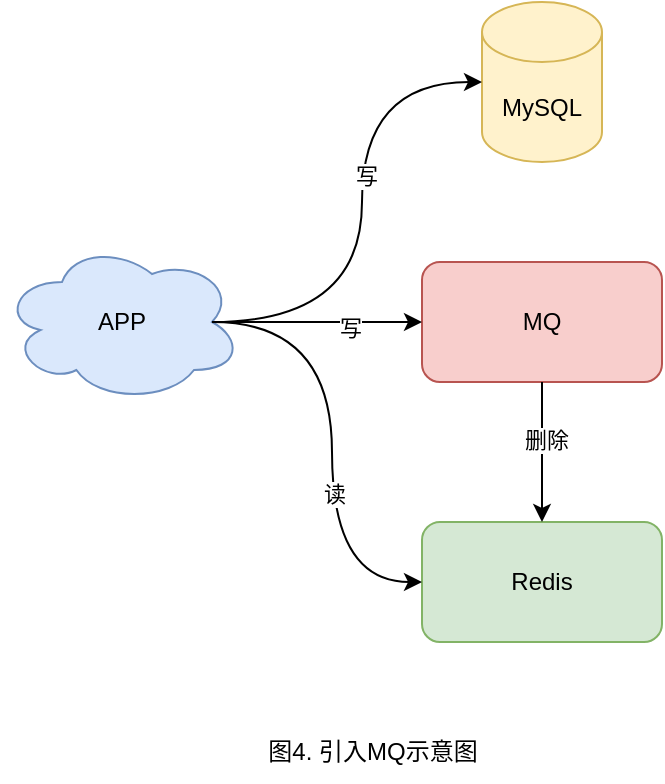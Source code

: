 <mxfile version="20.3.0" type="device"><diagram id="YmwEY2mCkfwhNbgoMS0P" name="第 1 页"><mxGraphModel dx="946" dy="725" grid="1" gridSize="10" guides="1" tooltips="1" connect="1" arrows="1" fold="1" page="1" pageScale="1" pageWidth="827" pageHeight="1169" math="0" shadow="0"><root><mxCell id="0"/><mxCell id="1" parent="0"/><mxCell id="YvYCuMtdcGL1oUqGXVvX-1" value="APP" style="ellipse;shape=cloud;whiteSpace=wrap;html=1;fillColor=#dae8fc;strokeColor=#6c8ebf;" vertex="1" parent="1"><mxGeometry x="120" y="200" width="120" height="80" as="geometry"/></mxCell><mxCell id="YvYCuMtdcGL1oUqGXVvX-2" value="MySQL" style="shape=cylinder3;whiteSpace=wrap;html=1;boundedLbl=1;backgroundOutline=1;size=15;fillColor=#fff2cc;strokeColor=#d6b656;" vertex="1" parent="1"><mxGeometry x="360" y="80" width="60" height="80" as="geometry"/></mxCell><mxCell id="YvYCuMtdcGL1oUqGXVvX-3" value="MQ" style="rounded=1;whiteSpace=wrap;html=1;fillColor=#f8cecc;strokeColor=#b85450;" vertex="1" parent="1"><mxGeometry x="330" y="210" width="120" height="60" as="geometry"/></mxCell><mxCell id="YvYCuMtdcGL1oUqGXVvX-4" value="Redis" style="rounded=1;whiteSpace=wrap;html=1;fillColor=#d5e8d4;strokeColor=#82b366;" vertex="1" parent="1"><mxGeometry x="330" y="340" width="120" height="60" as="geometry"/></mxCell><mxCell id="YvYCuMtdcGL1oUqGXVvX-5" value="" style="endArrow=classic;html=1;rounded=0;exitX=0.875;exitY=0.5;exitDx=0;exitDy=0;exitPerimeter=0;entryX=0;entryY=0.5;entryDx=0;entryDy=0;entryPerimeter=0;edgeStyle=orthogonalEdgeStyle;curved=1;" edge="1" parent="1" source="YvYCuMtdcGL1oUqGXVvX-1" target="YvYCuMtdcGL1oUqGXVvX-2"><mxGeometry width="50" height="50" relative="1" as="geometry"><mxPoint x="90" y="470" as="sourcePoint"/><mxPoint x="140" y="420" as="targetPoint"/></mxGeometry></mxCell><mxCell id="YvYCuMtdcGL1oUqGXVvX-6" value="写" style="edgeLabel;html=1;align=center;verticalAlign=middle;resizable=0;points=[];" vertex="1" connectable="0" parent="YvYCuMtdcGL1oUqGXVvX-5"><mxGeometry x="0.161" y="-2" relative="1" as="geometry"><mxPoint as="offset"/></mxGeometry></mxCell><mxCell id="YvYCuMtdcGL1oUqGXVvX-7" value="" style="endArrow=classic;html=1;rounded=0;curved=1;entryX=0;entryY=0.5;entryDx=0;entryDy=0;" edge="1" parent="1" target="YvYCuMtdcGL1oUqGXVvX-3"><mxGeometry width="50" height="50" relative="1" as="geometry"><mxPoint x="230" y="240" as="sourcePoint"/><mxPoint x="240" y="410" as="targetPoint"/></mxGeometry></mxCell><mxCell id="YvYCuMtdcGL1oUqGXVvX-8" value="写" style="edgeLabel;html=1;align=center;verticalAlign=middle;resizable=0;points=[];" vertex="1" connectable="0" parent="YvYCuMtdcGL1oUqGXVvX-7"><mxGeometry x="0.28" y="-3" relative="1" as="geometry"><mxPoint as="offset"/></mxGeometry></mxCell><mxCell id="YvYCuMtdcGL1oUqGXVvX-9" value="" style="endArrow=classic;html=1;rounded=0;curved=1;exitX=0.875;exitY=0.5;exitDx=0;exitDy=0;exitPerimeter=0;entryX=0;entryY=0.5;entryDx=0;entryDy=0;edgeStyle=orthogonalEdgeStyle;" edge="1" parent="1" source="YvYCuMtdcGL1oUqGXVvX-1" target="YvYCuMtdcGL1oUqGXVvX-4"><mxGeometry width="50" height="50" relative="1" as="geometry"><mxPoint x="200" y="480" as="sourcePoint"/><mxPoint x="250" y="430" as="targetPoint"/></mxGeometry></mxCell><mxCell id="YvYCuMtdcGL1oUqGXVvX-10" value="读" style="edgeLabel;html=1;align=center;verticalAlign=middle;resizable=0;points=[];" vertex="1" connectable="0" parent="YvYCuMtdcGL1oUqGXVvX-9"><mxGeometry x="0.243" y="1" relative="1" as="geometry"><mxPoint as="offset"/></mxGeometry></mxCell><mxCell id="YvYCuMtdcGL1oUqGXVvX-11" value="" style="endArrow=classic;html=1;rounded=0;curved=1;exitX=0.5;exitY=1;exitDx=0;exitDy=0;entryX=0.5;entryY=0;entryDx=0;entryDy=0;" edge="1" parent="1" source="YvYCuMtdcGL1oUqGXVvX-3" target="YvYCuMtdcGL1oUqGXVvX-4"><mxGeometry width="50" height="50" relative="1" as="geometry"><mxPoint x="210" y="490" as="sourcePoint"/><mxPoint x="260" y="440" as="targetPoint"/></mxGeometry></mxCell><mxCell id="YvYCuMtdcGL1oUqGXVvX-12" value="删除" style="edgeLabel;html=1;align=center;verticalAlign=middle;resizable=0;points=[];" vertex="1" connectable="0" parent="YvYCuMtdcGL1oUqGXVvX-11"><mxGeometry x="-0.171" y="2" relative="1" as="geometry"><mxPoint as="offset"/></mxGeometry></mxCell><mxCell id="YvYCuMtdcGL1oUqGXVvX-13" value="图4. 引入MQ示意图" style="text;html=1;align=center;verticalAlign=middle;resizable=0;points=[];autosize=1;strokeColor=none;fillColor=none;" vertex="1" parent="1"><mxGeometry x="240" y="440" width="130" height="30" as="geometry"/></mxCell></root></mxGraphModel></diagram></mxfile>